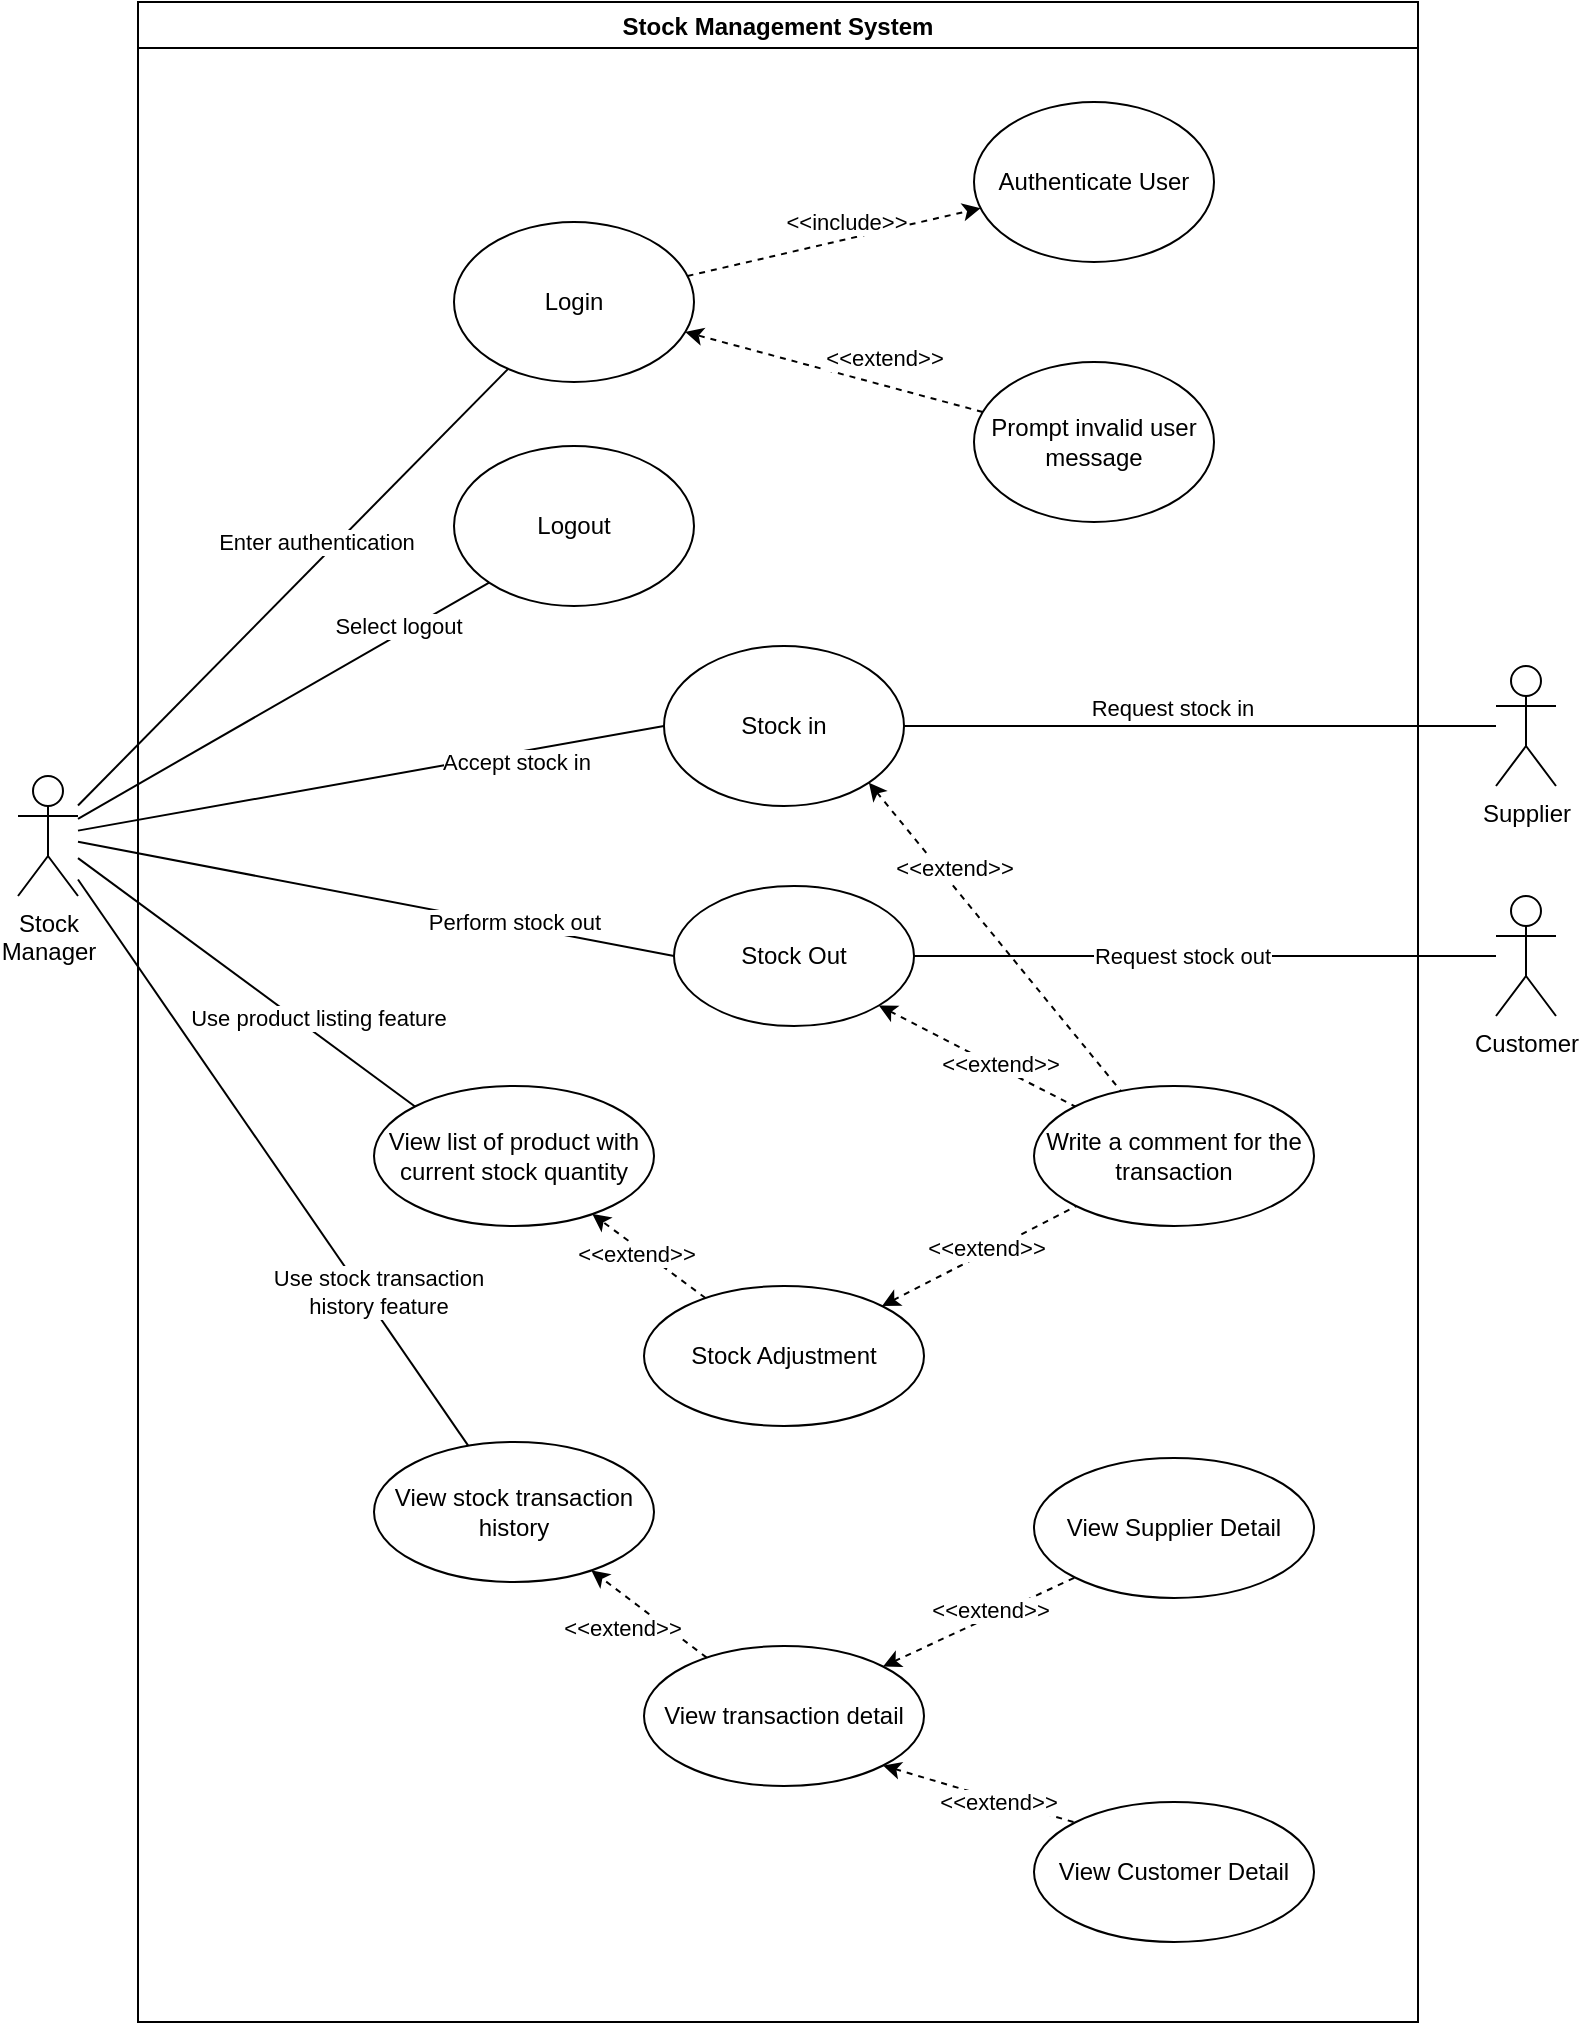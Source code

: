 <mxfile version="16.5.6" type="device"><diagram id="xG6W1Bl1T9M0X4z4igDz" name="Page-1"><mxGraphModel dx="1896" dy="1016" grid="1" gridSize="10" guides="1" tooltips="1" connect="1" arrows="1" fold="1" page="1" pageScale="1" pageWidth="850" pageHeight="1100" math="0" shadow="0"><root><mxCell id="0"/><mxCell id="1" parent="0"/><mxCell id="WT2788GB1_UM_j3GunGX-77" value="Stock Management System" style="swimlane;" vertex="1" parent="1"><mxGeometry x="110" y="30" width="640" height="1010" as="geometry"><mxRectangle x="110" y="30" width="190" height="23" as="alternateBounds"/></mxGeometry></mxCell><mxCell id="WT2788GB1_UM_j3GunGX-1" value="Customer" style="shape=umlActor;verticalLabelPosition=bottom;verticalAlign=top;html=1;outlineConnect=0;" vertex="1" parent="WT2788GB1_UM_j3GunGX-77"><mxGeometry x="679" y="447" width="30" height="60" as="geometry"/></mxCell><mxCell id="WT2788GB1_UM_j3GunGX-2" value="Supplier" style="shape=umlActor;verticalLabelPosition=bottom;verticalAlign=top;html=1;outlineConnect=0;" vertex="1" parent="WT2788GB1_UM_j3GunGX-77"><mxGeometry x="679" y="332" width="30" height="60" as="geometry"/></mxCell><mxCell id="WT2788GB1_UM_j3GunGX-4" value="Login" style="ellipse;whiteSpace=wrap;html=1;" vertex="1" parent="WT2788GB1_UM_j3GunGX-77"><mxGeometry x="158" y="110" width="120" height="80" as="geometry"/></mxCell><mxCell id="WT2788GB1_UM_j3GunGX-5" value="Stock in" style="ellipse;whiteSpace=wrap;html=1;" vertex="1" parent="WT2788GB1_UM_j3GunGX-77"><mxGeometry x="263" y="322" width="120" height="80" as="geometry"/></mxCell><mxCell id="WT2788GB1_UM_j3GunGX-19" style="edgeStyle=none;rounded=0;orthogonalLoop=1;jettySize=auto;html=1;endArrow=none;endFill=0;" edge="1" parent="WT2788GB1_UM_j3GunGX-77" source="WT2788GB1_UM_j3GunGX-2" target="WT2788GB1_UM_j3GunGX-5"><mxGeometry relative="1" as="geometry"/></mxCell><mxCell id="WT2788GB1_UM_j3GunGX-20" value="Request stock in" style="edgeLabel;html=1;align=center;verticalAlign=middle;resizable=0;points=[];" vertex="1" connectable="0" parent="WT2788GB1_UM_j3GunGX-19"><mxGeometry x="0.08" relative="1" as="geometry"><mxPoint x="-2" y="-9" as="offset"/></mxGeometry></mxCell><mxCell id="WT2788GB1_UM_j3GunGX-6" value="Authenticate User" style="ellipse;whiteSpace=wrap;html=1;" vertex="1" parent="WT2788GB1_UM_j3GunGX-77"><mxGeometry x="418" y="50" width="120" height="80" as="geometry"/></mxCell><mxCell id="WT2788GB1_UM_j3GunGX-9" style="edgeStyle=none;rounded=0;orthogonalLoop=1;jettySize=auto;html=1;dashed=1;" edge="1" parent="WT2788GB1_UM_j3GunGX-77" source="WT2788GB1_UM_j3GunGX-4" target="WT2788GB1_UM_j3GunGX-6"><mxGeometry relative="1" as="geometry"/></mxCell><mxCell id="WT2788GB1_UM_j3GunGX-23" value="&amp;lt;&amp;lt;include&amp;gt;&amp;gt;" style="edgeLabel;html=1;align=center;verticalAlign=middle;resizable=0;points=[];" vertex="1" connectable="0" parent="WT2788GB1_UM_j3GunGX-9"><mxGeometry x="0.21" relative="1" as="geometry"><mxPoint x="-10" y="-7" as="offset"/></mxGeometry></mxCell><mxCell id="WT2788GB1_UM_j3GunGX-12" style="edgeStyle=none;rounded=0;orthogonalLoop=1;jettySize=auto;html=1;dashed=1;" edge="1" parent="WT2788GB1_UM_j3GunGX-77" source="WT2788GB1_UM_j3GunGX-7" target="WT2788GB1_UM_j3GunGX-4"><mxGeometry relative="1" as="geometry"/></mxCell><mxCell id="WT2788GB1_UM_j3GunGX-22" value="&amp;lt;&amp;lt;extend&amp;gt;&amp;gt;" style="edgeLabel;html=1;align=center;verticalAlign=middle;resizable=0;points=[];" vertex="1" connectable="0" parent="WT2788GB1_UM_j3GunGX-12"><mxGeometry x="-0.236" relative="1" as="geometry"><mxPoint x="7" y="-12" as="offset"/></mxGeometry></mxCell><mxCell id="WT2788GB1_UM_j3GunGX-7" value="Prompt invalid user message" style="ellipse;whiteSpace=wrap;html=1;" vertex="1" parent="WT2788GB1_UM_j3GunGX-77"><mxGeometry x="418" y="180" width="120" height="80" as="geometry"/></mxCell><mxCell id="WT2788GB1_UM_j3GunGX-25" value="Stock Out" style="ellipse;whiteSpace=wrap;html=1;" vertex="1" parent="WT2788GB1_UM_j3GunGX-77"><mxGeometry x="268" y="442" width="120" height="70" as="geometry"/></mxCell><mxCell id="WT2788GB1_UM_j3GunGX-26" style="edgeStyle=none;rounded=0;orthogonalLoop=1;jettySize=auto;html=1;endArrow=none;endFill=0;" edge="1" parent="WT2788GB1_UM_j3GunGX-77" source="WT2788GB1_UM_j3GunGX-1" target="WT2788GB1_UM_j3GunGX-25"><mxGeometry relative="1" as="geometry"/></mxCell><mxCell id="WT2788GB1_UM_j3GunGX-27" value="Request stock out" style="edgeLabel;html=1;align=center;verticalAlign=middle;resizable=0;points=[];" vertex="1" connectable="0" parent="WT2788GB1_UM_j3GunGX-26"><mxGeometry x="0.078" relative="1" as="geometry"><mxPoint as="offset"/></mxGeometry></mxCell><mxCell id="WT2788GB1_UM_j3GunGX-30" value="View list of product with current stock quantity" style="ellipse;whiteSpace=wrap;html=1;" vertex="1" parent="WT2788GB1_UM_j3GunGX-77"><mxGeometry x="118" y="542" width="140" height="70" as="geometry"/></mxCell><mxCell id="WT2788GB1_UM_j3GunGX-34" style="edgeStyle=none;rounded=0;orthogonalLoop=1;jettySize=auto;html=1;endArrow=classic;endFill=1;dashed=1;" edge="1" parent="WT2788GB1_UM_j3GunGX-77" source="WT2788GB1_UM_j3GunGX-32" target="WT2788GB1_UM_j3GunGX-30"><mxGeometry relative="1" as="geometry"/></mxCell><mxCell id="WT2788GB1_UM_j3GunGX-35" value="&amp;lt;&amp;lt;extend&amp;gt;&amp;gt;" style="edgeLabel;html=1;align=center;verticalAlign=middle;resizable=0;points=[];" vertex="1" connectable="0" parent="WT2788GB1_UM_j3GunGX-34"><mxGeometry x="-0.159" relative="1" as="geometry"><mxPoint x="-11" y="-5" as="offset"/></mxGeometry></mxCell><mxCell id="WT2788GB1_UM_j3GunGX-32" value="Stock Adjustment" style="ellipse;whiteSpace=wrap;html=1;" vertex="1" parent="WT2788GB1_UM_j3GunGX-77"><mxGeometry x="253" y="642" width="140" height="70" as="geometry"/></mxCell><mxCell id="WT2788GB1_UM_j3GunGX-36" value="View stock transaction history" style="ellipse;whiteSpace=wrap;html=1;" vertex="1" parent="WT2788GB1_UM_j3GunGX-77"><mxGeometry x="118" y="720" width="140" height="70" as="geometry"/></mxCell><mxCell id="WT2788GB1_UM_j3GunGX-38" style="edgeStyle=none;rounded=0;orthogonalLoop=1;jettySize=auto;html=1;dashed=1;startArrow=none;startFill=0;endArrow=classic;endFill=1;" edge="1" parent="WT2788GB1_UM_j3GunGX-77" source="WT2788GB1_UM_j3GunGX-37" target="WT2788GB1_UM_j3GunGX-36"><mxGeometry relative="1" as="geometry"/></mxCell><mxCell id="WT2788GB1_UM_j3GunGX-40" value="&amp;lt;&amp;lt;extend&amp;gt;&amp;gt;" style="edgeLabel;html=1;align=center;verticalAlign=middle;resizable=0;points=[];" vertex="1" connectable="0" parent="WT2788GB1_UM_j3GunGX-38"><mxGeometry x="0.485" relative="1" as="geometry"><mxPoint y="17" as="offset"/></mxGeometry></mxCell><mxCell id="WT2788GB1_UM_j3GunGX-37" value="View transaction detail" style="ellipse;whiteSpace=wrap;html=1;" vertex="1" parent="WT2788GB1_UM_j3GunGX-77"><mxGeometry x="253" y="822" width="140" height="70" as="geometry"/></mxCell><mxCell id="WT2788GB1_UM_j3GunGX-41" value="Write a comment for the transaction" style="ellipse;whiteSpace=wrap;html=1;" vertex="1" parent="WT2788GB1_UM_j3GunGX-77"><mxGeometry x="448" y="542" width="140" height="70" as="geometry"/></mxCell><mxCell id="WT2788GB1_UM_j3GunGX-46" style="edgeStyle=none;rounded=0;orthogonalLoop=1;jettySize=auto;html=1;exitX=1;exitY=1;exitDx=0;exitDy=0;dashed=1;startArrow=classic;startFill=1;endArrow=none;endFill=0;" edge="1" parent="WT2788GB1_UM_j3GunGX-77" source="WT2788GB1_UM_j3GunGX-5" target="WT2788GB1_UM_j3GunGX-41"><mxGeometry relative="1" as="geometry"/></mxCell><mxCell id="WT2788GB1_UM_j3GunGX-48" value="&amp;lt;&amp;lt;extend&amp;gt;&amp;gt;" style="edgeLabel;html=1;align=center;verticalAlign=middle;resizable=0;points=[];" vertex="1" connectable="0" parent="WT2788GB1_UM_j3GunGX-46"><mxGeometry x="-0.467" y="-2" relative="1" as="geometry"><mxPoint x="10" as="offset"/></mxGeometry></mxCell><mxCell id="WT2788GB1_UM_j3GunGX-45" style="edgeStyle=none;rounded=0;orthogonalLoop=1;jettySize=auto;html=1;exitX=1;exitY=1;exitDx=0;exitDy=0;entryX=0;entryY=0;entryDx=0;entryDy=0;dashed=1;startArrow=classic;startFill=1;endArrow=none;endFill=0;" edge="1" parent="WT2788GB1_UM_j3GunGX-77" source="WT2788GB1_UM_j3GunGX-25" target="WT2788GB1_UM_j3GunGX-41"><mxGeometry relative="1" as="geometry"/></mxCell><mxCell id="WT2788GB1_UM_j3GunGX-47" value="&amp;lt;&amp;lt;extend&amp;gt;&amp;gt;" style="edgeLabel;html=1;align=center;verticalAlign=middle;resizable=0;points=[];" vertex="1" connectable="0" parent="WT2788GB1_UM_j3GunGX-45"><mxGeometry x="0.216" y="2" relative="1" as="geometry"><mxPoint as="offset"/></mxGeometry></mxCell><mxCell id="WT2788GB1_UM_j3GunGX-42" style="edgeStyle=none;rounded=0;orthogonalLoop=1;jettySize=auto;html=1;startArrow=classic;startFill=1;endArrow=none;endFill=0;dashed=1;" edge="1" parent="WT2788GB1_UM_j3GunGX-77" source="WT2788GB1_UM_j3GunGX-32" target="WT2788GB1_UM_j3GunGX-41"><mxGeometry relative="1" as="geometry"/></mxCell><mxCell id="WT2788GB1_UM_j3GunGX-43" value="&amp;lt;&amp;lt;extend&amp;gt;&amp;gt;" style="edgeLabel;html=1;align=center;verticalAlign=middle;resizable=0;points=[];" vertex="1" connectable="0" parent="WT2788GB1_UM_j3GunGX-42"><mxGeometry x="0.415" y="-2" relative="1" as="geometry"><mxPoint x="-18" y="4" as="offset"/></mxGeometry></mxCell><mxCell id="WT2788GB1_UM_j3GunGX-49" value="View Supplier Detail" style="ellipse;whiteSpace=wrap;html=1;" vertex="1" parent="WT2788GB1_UM_j3GunGX-77"><mxGeometry x="448" y="728" width="140" height="70" as="geometry"/></mxCell><mxCell id="WT2788GB1_UM_j3GunGX-55" style="edgeStyle=none;rounded=0;orthogonalLoop=1;jettySize=auto;html=1;exitX=1;exitY=0;exitDx=0;exitDy=0;entryX=0;entryY=1;entryDx=0;entryDy=0;dashed=1;startArrow=classic;startFill=1;endArrow=none;endFill=0;" edge="1" parent="WT2788GB1_UM_j3GunGX-77" source="WT2788GB1_UM_j3GunGX-37" target="WT2788GB1_UM_j3GunGX-49"><mxGeometry relative="1" as="geometry"/></mxCell><mxCell id="WT2788GB1_UM_j3GunGX-56" value="&amp;lt;&amp;lt;extend&amp;gt;&amp;gt;" style="edgeLabel;html=1;align=center;verticalAlign=middle;resizable=0;points=[];" vertex="1" connectable="0" parent="WT2788GB1_UM_j3GunGX-55"><mxGeometry x="0.146" y="3" relative="1" as="geometry"><mxPoint as="offset"/></mxGeometry></mxCell><mxCell id="WT2788GB1_UM_j3GunGX-53" value="View Customer Detail" style="ellipse;whiteSpace=wrap;html=1;" vertex="1" parent="WT2788GB1_UM_j3GunGX-77"><mxGeometry x="448" y="900" width="140" height="70" as="geometry"/></mxCell><mxCell id="WT2788GB1_UM_j3GunGX-67" value="Logout" style="ellipse;whiteSpace=wrap;html=1;" vertex="1" parent="WT2788GB1_UM_j3GunGX-77"><mxGeometry x="158" y="222" width="120" height="80" as="geometry"/></mxCell><mxCell id="WT2788GB1_UM_j3GunGX-54" style="edgeStyle=none;rounded=0;orthogonalLoop=1;jettySize=auto;html=1;exitX=1;exitY=1;exitDx=0;exitDy=0;entryX=0;entryY=0;entryDx=0;entryDy=0;dashed=1;startArrow=classic;startFill=1;endArrow=none;endFill=0;" edge="1" parent="WT2788GB1_UM_j3GunGX-77" source="WT2788GB1_UM_j3GunGX-37" target="WT2788GB1_UM_j3GunGX-53"><mxGeometry relative="1" as="geometry"/></mxCell><mxCell id="WT2788GB1_UM_j3GunGX-57" value="&amp;lt;&amp;lt;extend&amp;gt;&amp;gt;" style="edgeLabel;html=1;align=center;verticalAlign=middle;resizable=0;points=[];" vertex="1" connectable="0" parent="WT2788GB1_UM_j3GunGX-54"><mxGeometry x="0.204" y="-1" relative="1" as="geometry"><mxPoint as="offset"/></mxGeometry></mxCell><mxCell id="WT2788GB1_UM_j3GunGX-3" value="Stock &lt;br&gt;Manager" style="shape=umlActor;verticalLabelPosition=bottom;verticalAlign=top;html=1;outlineConnect=0;" vertex="1" parent="1"><mxGeometry x="50" y="417" width="30" height="60" as="geometry"/></mxCell><mxCell id="WT2788GB1_UM_j3GunGX-21" style="edgeStyle=none;rounded=0;orthogonalLoop=1;jettySize=auto;html=1;endArrow=none;endFill=0;" edge="1" parent="1" source="WT2788GB1_UM_j3GunGX-3" target="WT2788GB1_UM_j3GunGX-4"><mxGeometry relative="1" as="geometry"/></mxCell><mxCell id="WT2788GB1_UM_j3GunGX-24" value="Enter authentication" style="edgeLabel;html=1;align=center;verticalAlign=middle;resizable=0;points=[];" vertex="1" connectable="0" parent="WT2788GB1_UM_j3GunGX-21"><mxGeometry x="0.149" relative="1" as="geometry"><mxPoint x="-5" y="-7" as="offset"/></mxGeometry></mxCell><mxCell id="WT2788GB1_UM_j3GunGX-64" style="edgeStyle=none;rounded=0;orthogonalLoop=1;jettySize=auto;html=1;endArrow=none;endFill=0;entryX=0;entryY=1;entryDx=0;entryDy=0;" edge="1" parent="1" source="WT2788GB1_UM_j3GunGX-3" target="WT2788GB1_UM_j3GunGX-67"><mxGeometry relative="1" as="geometry"><mxPoint x="90" y="465.348" as="sourcePoint"/><mxPoint x="285.574" y="305.284" as="targetPoint"/></mxGeometry></mxCell><mxCell id="WT2788GB1_UM_j3GunGX-65" value="Select logout" style="edgeLabel;html=1;align=center;verticalAlign=middle;resizable=0;points=[];" vertex="1" connectable="0" parent="WT2788GB1_UM_j3GunGX-64"><mxGeometry x="0.149" relative="1" as="geometry"><mxPoint x="42" y="-29" as="offset"/></mxGeometry></mxCell><mxCell id="WT2788GB1_UM_j3GunGX-18" value="Accept stock in" style="endArrow=none;endSize=16;endFill=0;html=1;rounded=0;entryX=0;entryY=0.5;entryDx=0;entryDy=0;" edge="1" parent="1" source="WT2788GB1_UM_j3GunGX-3" target="WT2788GB1_UM_j3GunGX-5"><mxGeometry x="0.489" y="-5" width="160" relative="1" as="geometry"><mxPoint x="80" y="501.399" as="sourcePoint"/><mxPoint x="358" y="312" as="targetPoint"/><mxPoint as="offset"/></mxGeometry></mxCell><mxCell id="WT2788GB1_UM_j3GunGX-28" style="edgeStyle=none;rounded=0;orthogonalLoop=1;jettySize=auto;html=1;entryX=0;entryY=0.5;entryDx=0;entryDy=0;endArrow=none;endFill=0;" edge="1" parent="1" source="WT2788GB1_UM_j3GunGX-3" target="WT2788GB1_UM_j3GunGX-25"><mxGeometry relative="1" as="geometry"><mxPoint x="80" y="507" as="sourcePoint"/></mxGeometry></mxCell><mxCell id="WT2788GB1_UM_j3GunGX-29" value="Perform stock out" style="edgeLabel;html=1;align=center;verticalAlign=middle;resizable=0;points=[];" vertex="1" connectable="0" parent="WT2788GB1_UM_j3GunGX-28"><mxGeometry x="0.127" relative="1" as="geometry"><mxPoint x="50" y="8" as="offset"/></mxGeometry></mxCell><mxCell id="WT2788GB1_UM_j3GunGX-31" style="edgeStyle=none;rounded=0;orthogonalLoop=1;jettySize=auto;html=1;entryX=0;entryY=0;entryDx=0;entryDy=0;endArrow=none;endFill=0;" edge="1" parent="1" source="WT2788GB1_UM_j3GunGX-3" target="WT2788GB1_UM_j3GunGX-30"><mxGeometry relative="1" as="geometry"><mxPoint x="80" y="513.151" as="sourcePoint"/></mxGeometry></mxCell><mxCell id="WT2788GB1_UM_j3GunGX-59" value="Use product listing&amp;nbsp;feature" style="edgeLabel;html=1;align=center;verticalAlign=middle;resizable=0;points=[];" vertex="1" connectable="0" parent="WT2788GB1_UM_j3GunGX-31"><mxGeometry x="0.171" y="-2" relative="1" as="geometry"><mxPoint x="22" y="5" as="offset"/></mxGeometry></mxCell><mxCell id="WT2788GB1_UM_j3GunGX-39" style="edgeStyle=none;rounded=0;orthogonalLoop=1;jettySize=auto;html=1;startArrow=none;startFill=0;endArrow=none;endFill=0;" edge="1" parent="1" source="WT2788GB1_UM_j3GunGX-36" target="WT2788GB1_UM_j3GunGX-3"><mxGeometry relative="1" as="geometry"><mxPoint x="80" y="526.313" as="targetPoint"/></mxGeometry></mxCell><mxCell id="WT2788GB1_UM_j3GunGX-60" value="Use stock transaction&lt;br&gt;history feature" style="edgeLabel;html=1;align=center;verticalAlign=middle;resizable=0;points=[];" vertex="1" connectable="0" parent="WT2788GB1_UM_j3GunGX-39"><mxGeometry x="-0.407" y="3" relative="1" as="geometry"><mxPoint x="15" y="5" as="offset"/></mxGeometry></mxCell></root></mxGraphModel></diagram></mxfile>